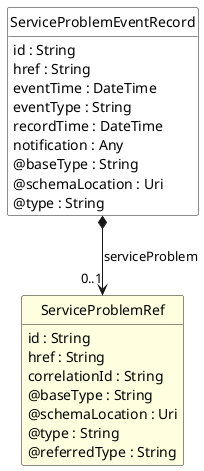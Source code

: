 @startuml
hide circle
hide methods
hide stereotype
show <<Enumeration>> stereotype
skinparam class {
   BackgroundColor<<Enumeration>> #E6F5F7
   BackgroundColor<<Ref>> #FFFFE0
   BackgroundColor<<Pivot>> #FFFFFFF
   BackgroundColor #FCF2E3
}

class ServiceProblemEventRecord <<Pivot>> {
    id : String
    href : String
    eventTime : DateTime
    eventType : String
    recordTime : DateTime
    notification : Any
    @baseType : String
    @schemaLocation : Uri
    @type : String
}

class ServiceProblemRef <<Ref>> {
    id : String
    href : String
    correlationId : String
    @baseType : String
    @schemaLocation : Uri
    @type : String
    @referredType : String
}


'processing edges for ServiceProblemEventRecord
ServiceProblemEventRecord *-->  "0..1" ServiceProblemRef : serviceProblem
' rule: General below rule - either none already or unable to place left / right of currently placed
'completed processing of edges for ServiceProblemEventRecord

'processing edges for ServiceProblemRef
@enduml